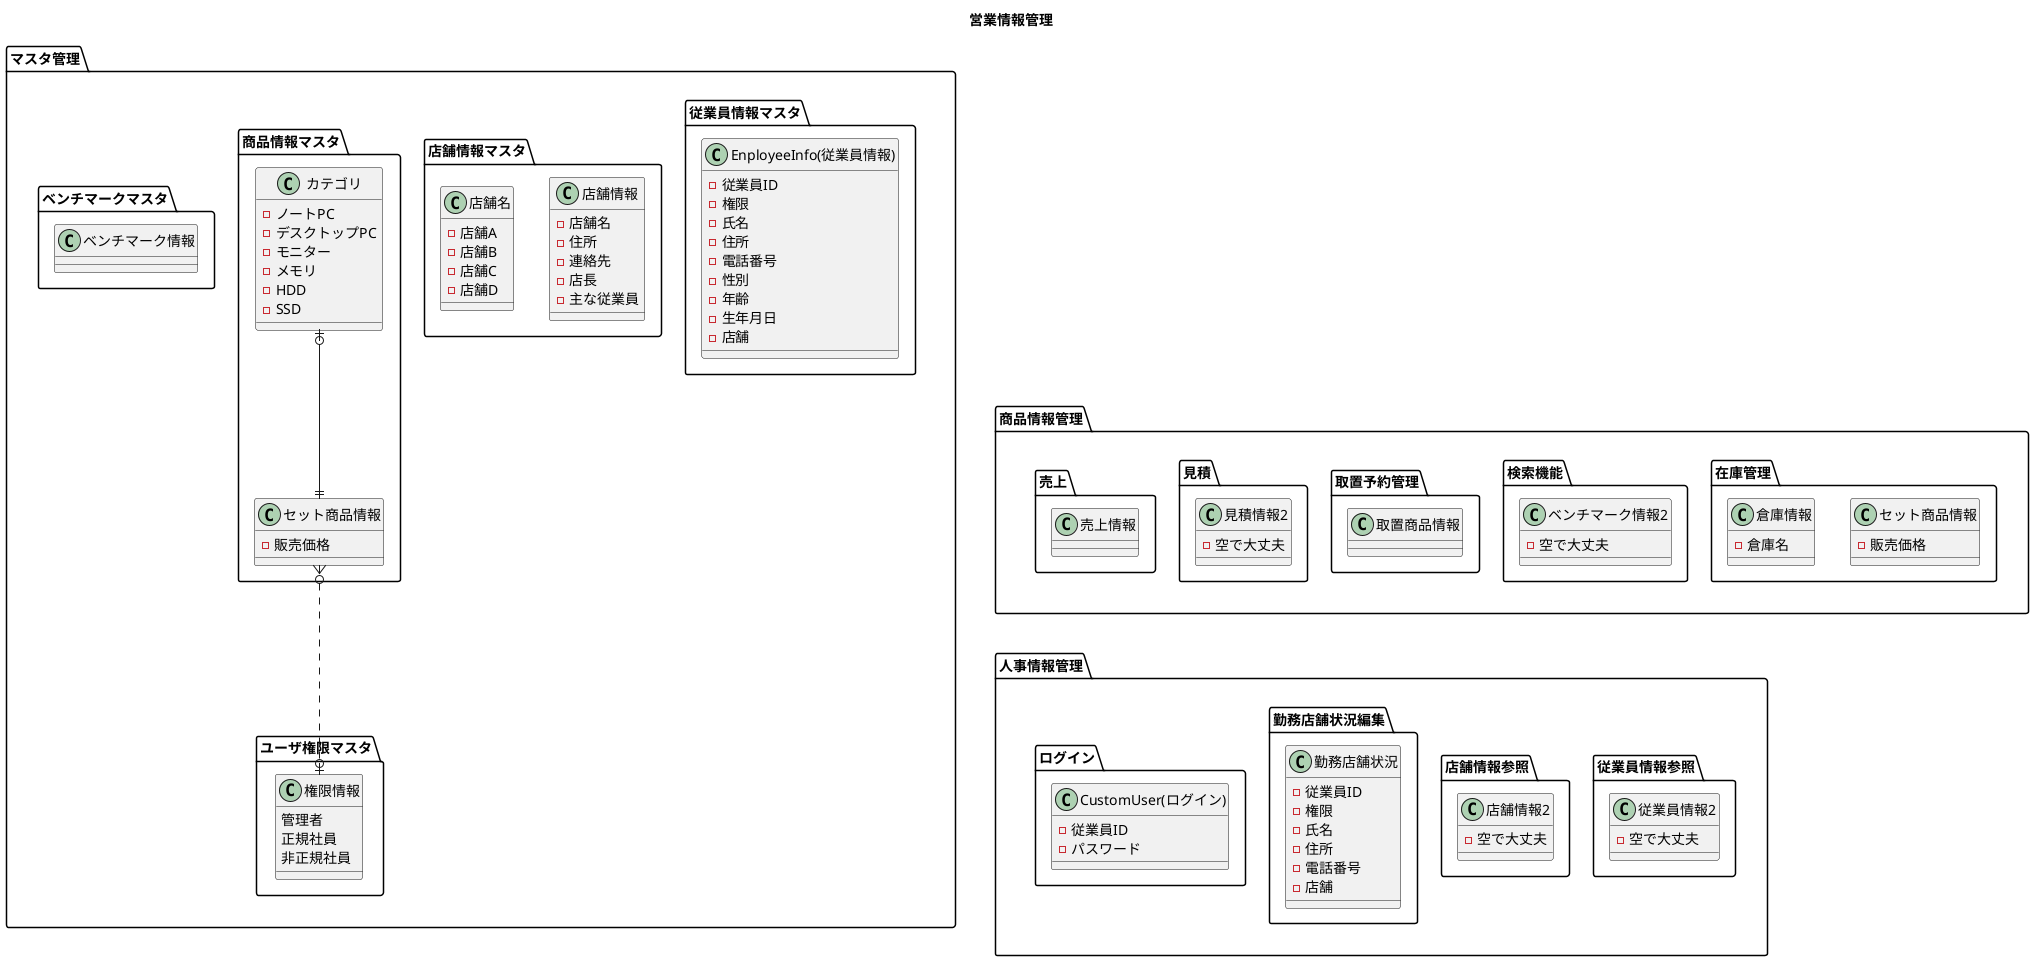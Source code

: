 @startuml クラス図
' left to right direction

title 営業情報管理


package "マスタ管理" as mastermana {
    package 従業員情報マスタ{
        ' 従業員情報
        ' モデル
        class EnployeeInfo(従業員情報){
            -従業員ID
            -権限
            -氏名
            -住所
            -電話番号
            -性別
            -年齢
            -生年月日
            -店舗
        }
    }
    package "店舗情報マスタ"{
        ' 店舗情報
        ' モデル
        class 店舗情報{
            -店舗名
            -住所
            -連絡先
            -店長
            -主な従業員
        }
        class 店舗名{
            -店舗A
            -店舗B
            -店舗C
            -店舗D
        }
    }
    package ユーザ権限マスタ{
        'ユーザ権限'
        ' モデル
        class 権限情報{
            管理者
            正規社員
            非正規社員
        }
    }
    package 商品情報マスタ{
        ' 商品情報管理
        ' モデル
        class セット商品情報{
            -販売価格
            ' 保留中
        }
        class カテゴリ{
            -ノートPC
            -デスクトップPC
            -モニター
            -メモリ
            -HDD
            -SSD
        }

    }
    package ベンチマークマスタ{
        ' ベンチマークマスタ
        ' モデル
        class ベンチマーク情報{
            ' 保留中
        }
    }
    ' package 売上情報マスタ{
        ' 売上情報
        ' モデル
        
}
カテゴリ |o--|| セット商品情報
セット商品情報 }o..o| 権限情報


package "商品情報管理" as itemmana {
    package 在庫管理{
        ' 商品情報管理
        ' モデル
        class セット商品情報{
            -販売価格
            ' 保留中
        }
        class 倉庫情報{
        -倉庫名
        ' +移動指示()
        }
    }
    package 検索機能{
        ' ベンチマークマスタ
        ' モデル
        class ベンチマーク情報2{
            ' 保留中
            -空で大丈夫
        }
    }
    package 取置予約管理{
        ' 取置商品情報
        ' モデル
        class 取置商品情報{}
    }
    package 見積{
        class 見積情報2{
            -空で大丈夫
        }
    }
    package 売上{
        ' 売上情報
        ' モデル
        class 売上情報{}
    }
    
    
}


package "人事情報管理" as huremana {
    package 従業員情報参照{
        class 従業員情報2{
            -空で大丈夫
        }
    }
    package 店舗情報参照{
        class 店舗情報2{
            -空で大丈夫
        }
    }
    package 勤務店舗状況編集{
        class 勤務店舗状況{
            -従業員ID
            -権限
            -氏名
            -住所
            -電話番号
            -店舗
        }
    }
    package ログイン{
        ' ログイン'
        ' モデル
        ' class "django-allauth(ログイン)" as da{
        '     -従業員ID
        '     -パスワード
        '     ' +ログイン()
        ' }
        class CustomUser(ログイン){
            -従業員ID
            -パスワード
        }
    }
}



' class Meta{
'     -保留
' }

mastermana -[hidden]down- itemmana
itemmana -[hidden]down- huremana
' mastermana -down- huremana

' 要素の書き出しから


' CustomUser +-- Meta
@enduml
